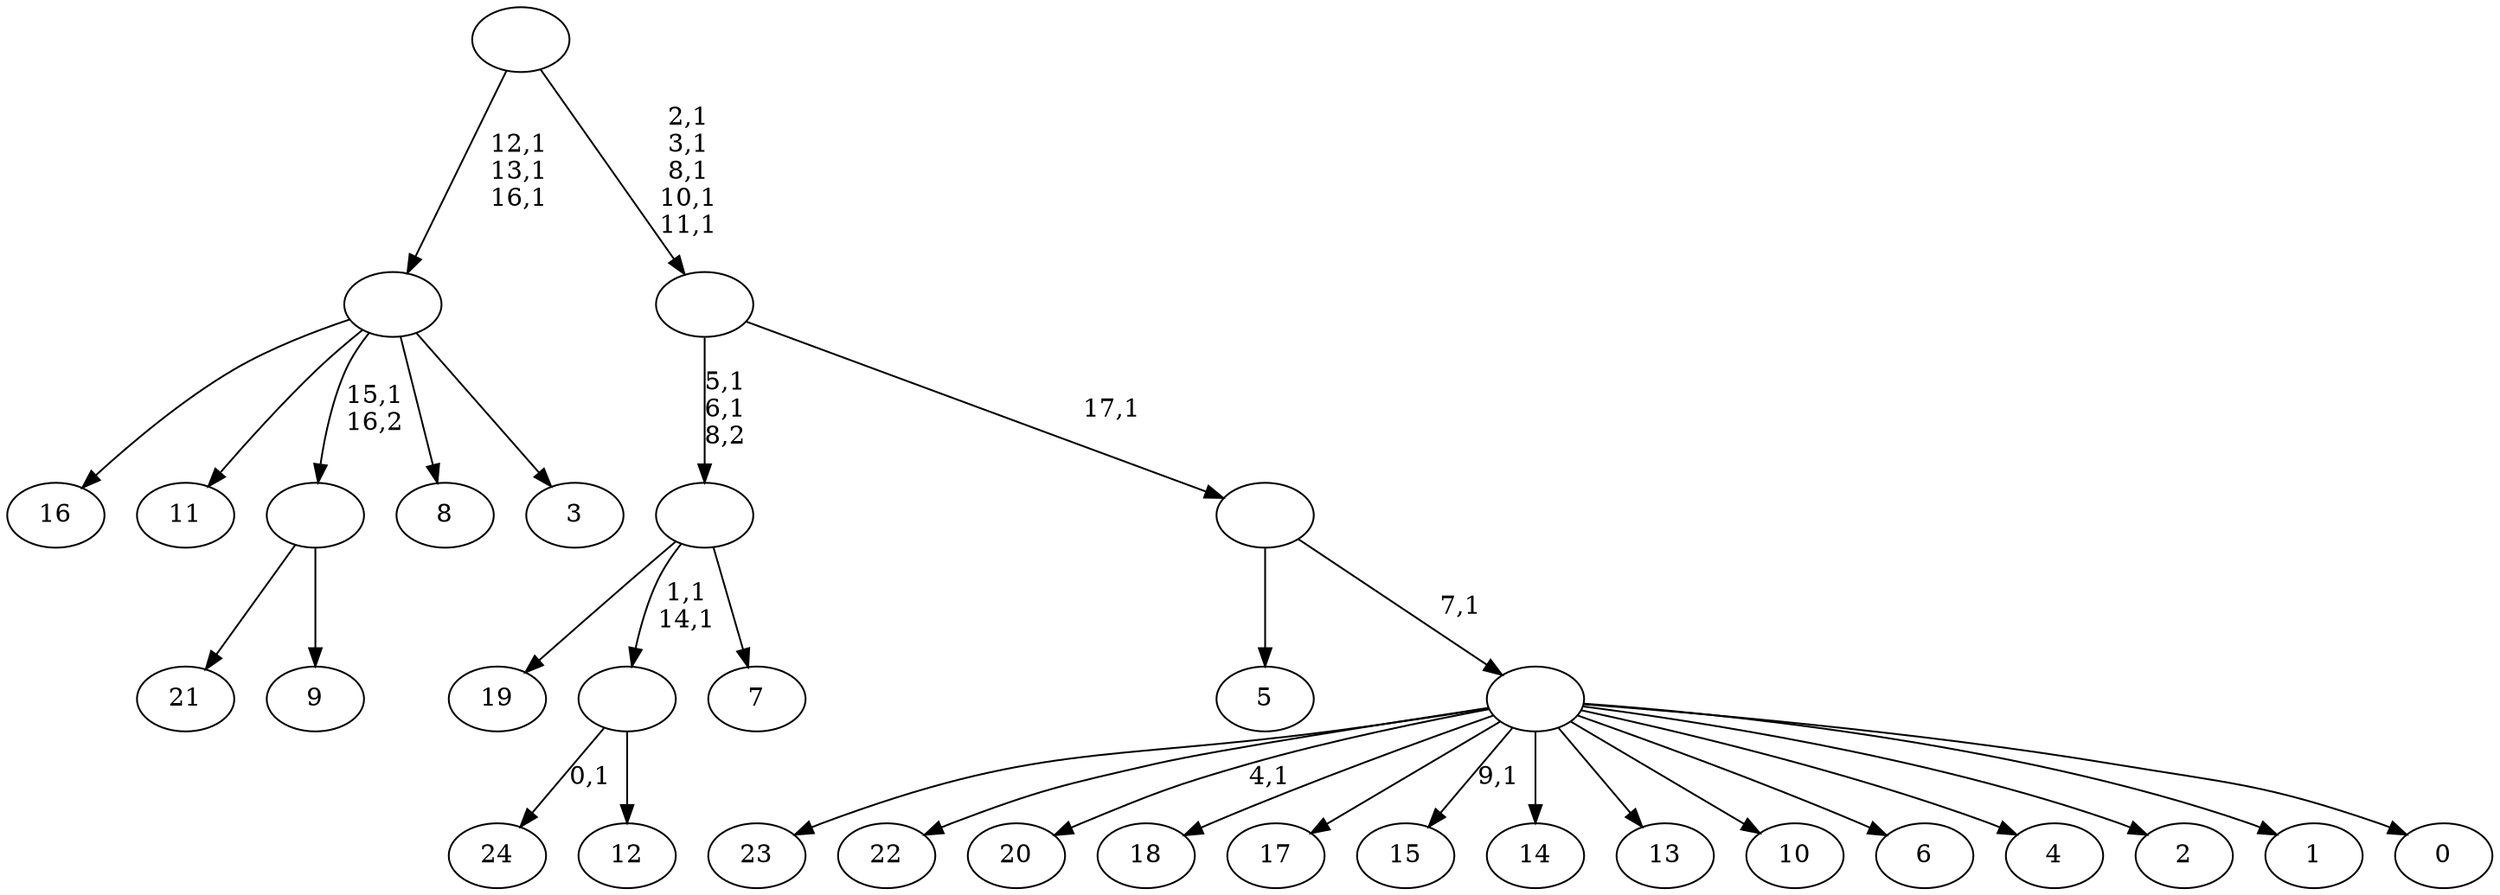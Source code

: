 digraph T {
	43 [label="24"]
	41 [label="23"]
	40 [label="22"]
	39 [label="21"]
	38 [label="20"]
	36 [label="19"]
	35 [label="18"]
	34 [label="17"]
	33 [label="16"]
	32 [label="15"]
	30 [label="14"]
	29 [label="13"]
	28 [label="12"]
	27 [label=""]
	25 [label="11"]
	24 [label="10"]
	23 [label="9"]
	22 [label=""]
	21 [label="8"]
	20 [label="7"]
	19 [label=""]
	17 [label="6"]
	16 [label="5"]
	15 [label="4"]
	14 [label="3"]
	13 [label=""]
	10 [label="2"]
	9 [label="1"]
	8 [label="0"]
	7 [label=""]
	6 [label=""]
	5 [label=""]
	0 [label=""]
	27 -> 43 [label="0,1"]
	27 -> 28 [label=""]
	22 -> 39 [label=""]
	22 -> 23 [label=""]
	19 -> 27 [label="1,1\n14,1"]
	19 -> 36 [label=""]
	19 -> 20 [label=""]
	13 -> 33 [label=""]
	13 -> 25 [label=""]
	13 -> 22 [label="15,1\n16,2"]
	13 -> 21 [label=""]
	13 -> 14 [label=""]
	7 -> 32 [label="9,1"]
	7 -> 38 [label="4,1"]
	7 -> 41 [label=""]
	7 -> 40 [label=""]
	7 -> 35 [label=""]
	7 -> 34 [label=""]
	7 -> 30 [label=""]
	7 -> 29 [label=""]
	7 -> 24 [label=""]
	7 -> 17 [label=""]
	7 -> 15 [label=""]
	7 -> 10 [label=""]
	7 -> 9 [label=""]
	7 -> 8 [label=""]
	6 -> 16 [label=""]
	6 -> 7 [label="7,1"]
	5 -> 19 [label="5,1\n6,1\n8,2"]
	5 -> 6 [label="17,1"]
	0 -> 5 [label="2,1\n3,1\n8,1\n10,1\n11,1"]
	0 -> 13 [label="12,1\n13,1\n16,1"]
}
